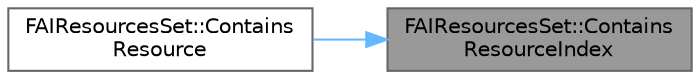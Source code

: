 digraph "FAIResourcesSet::ContainsResourceIndex"
{
 // INTERACTIVE_SVG=YES
 // LATEX_PDF_SIZE
  bgcolor="transparent";
  edge [fontname=Helvetica,fontsize=10,labelfontname=Helvetica,labelfontsize=10];
  node [fontname=Helvetica,fontsize=10,shape=box,height=0.2,width=0.4];
  rankdir="RL";
  Node1 [id="Node000001",label="FAIResourcesSet::Contains\lResourceIndex",height=0.2,width=0.4,color="gray40", fillcolor="grey60", style="filled", fontcolor="black",tooltip=" "];
  Node1 -> Node2 [id="edge1_Node000001_Node000002",dir="back",color="steelblue1",style="solid",tooltip=" "];
  Node2 [id="Node000002",label="FAIResourcesSet::Contains\lResource",height=0.2,width=0.4,color="grey40", fillcolor="white", style="filled",URL="$dc/d4a/structFAIResourcesSet.html#a0ee57b67b2036f78c54f4425b182aef4",tooltip=" "];
}
